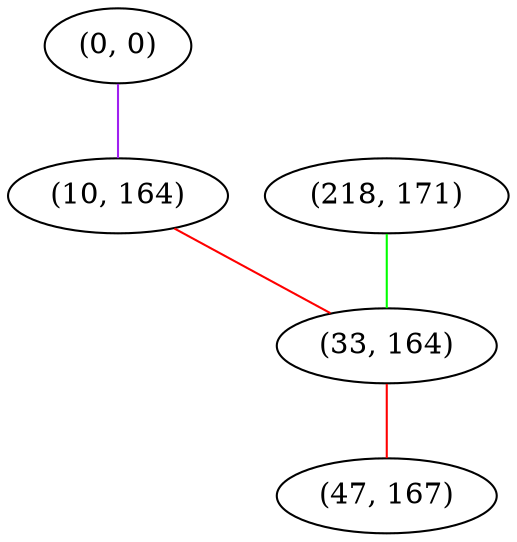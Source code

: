 graph "" {
"(0, 0)";
"(218, 171)";
"(10, 164)";
"(33, 164)";
"(47, 167)";
"(0, 0)" -- "(10, 164)"  [color=purple, key=0, weight=4];
"(218, 171)" -- "(33, 164)"  [color=green, key=0, weight=2];
"(10, 164)" -- "(33, 164)"  [color=red, key=0, weight=1];
"(33, 164)" -- "(47, 167)"  [color=red, key=0, weight=1];
}
